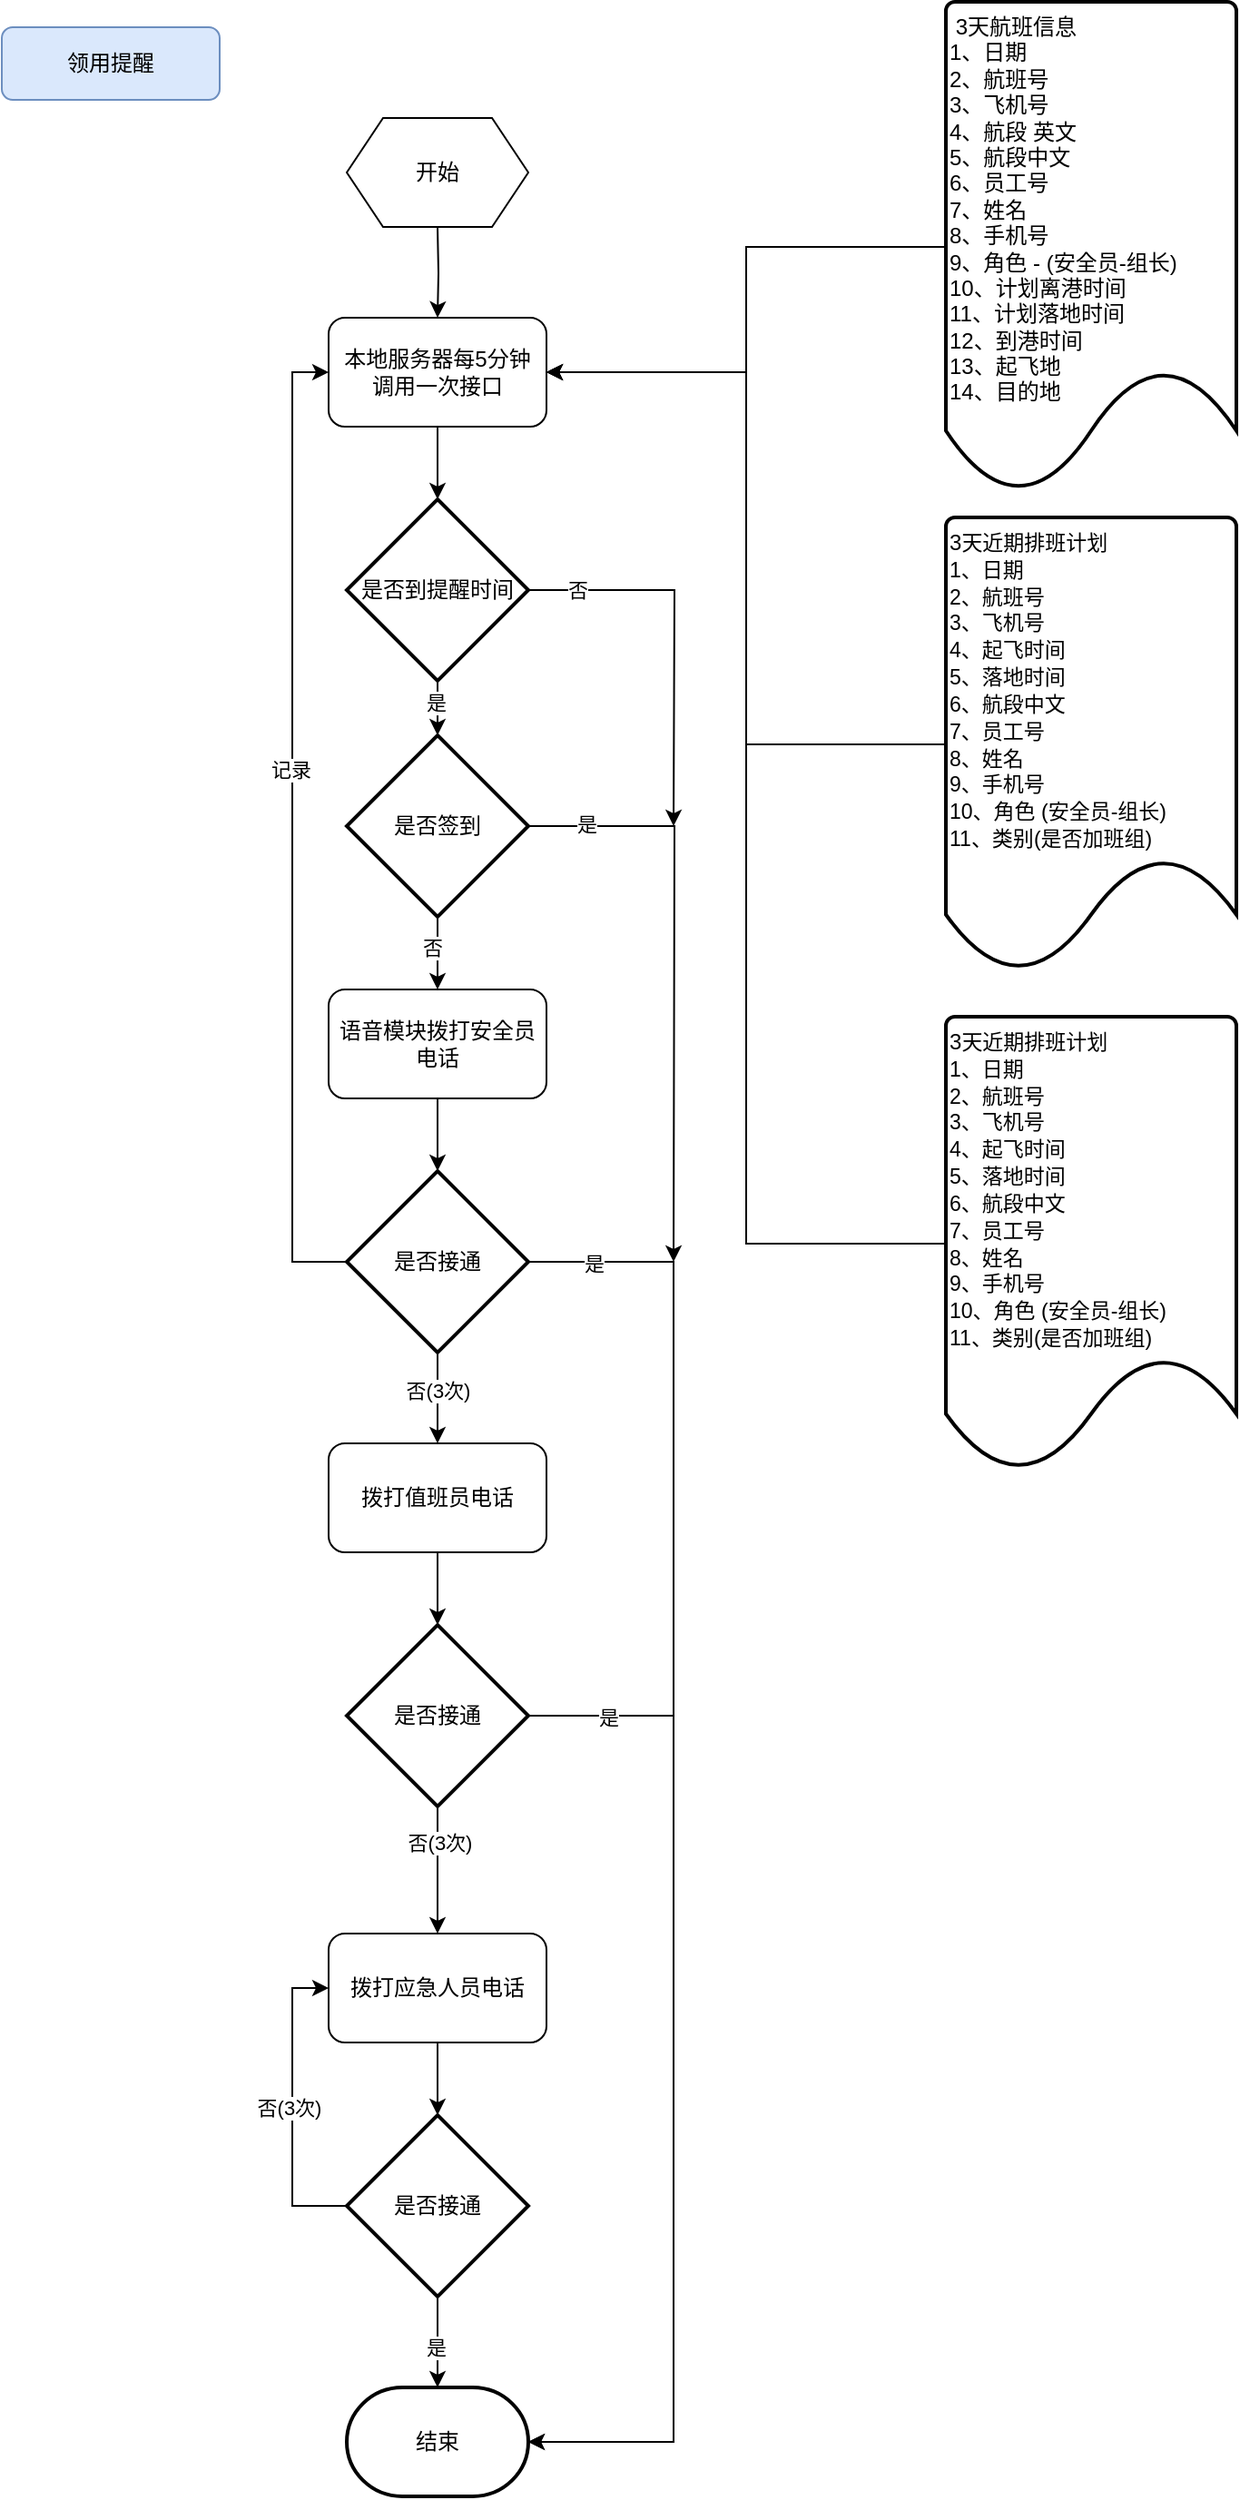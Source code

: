 <mxfile version="22.0.4" type="github">
  <diagram name="第 1 页" id="z93fDyGZTfizKJ3x5TF0">
    <mxGraphModel dx="1349" dy="3245" grid="1" gridSize="10" guides="1" tooltips="1" connect="1" arrows="1" fold="1" page="1" pageScale="1" pageWidth="827" pageHeight="1169" math="0" shadow="0">
      <root>
        <mxCell id="0" />
        <mxCell id="1" parent="0" />
        <mxCell id="jo4N5lZXsadOkr9-SdVL-1" style="edgeStyle=orthogonalEdgeStyle;rounded=0;orthogonalLoop=1;jettySize=auto;html=1;" edge="1" parent="1" target="jo4N5lZXsadOkr9-SdVL-4">
          <mxGeometry relative="1" as="geometry">
            <mxPoint x="240" y="-1050" as="sourcePoint" />
          </mxGeometry>
        </mxCell>
        <mxCell id="jo4N5lZXsadOkr9-SdVL-2" value="领用提醒" style="rounded=1;whiteSpace=wrap;html=1;fontSize=12;glass=0;strokeWidth=1;shadow=0;fillColor=#dae8fc;strokeColor=#6c8ebf;" vertex="1" parent="1">
          <mxGeometry y="-1160" width="120" height="40" as="geometry" />
        </mxCell>
        <mxCell id="jo4N5lZXsadOkr9-SdVL-3" value="" style="edgeStyle=orthogonalEdgeStyle;rounded=0;orthogonalLoop=1;jettySize=auto;html=1;" edge="1" parent="1" source="jo4N5lZXsadOkr9-SdVL-4" target="jo4N5lZXsadOkr9-SdVL-11">
          <mxGeometry relative="1" as="geometry" />
        </mxCell>
        <mxCell id="jo4N5lZXsadOkr9-SdVL-4" value="本地服务器每5分钟&lt;br&gt;调用一次接口" style="rounded=1;whiteSpace=wrap;html=1;" vertex="1" parent="1">
          <mxGeometry x="180" y="-1000" width="120" height="60" as="geometry" />
        </mxCell>
        <mxCell id="jo4N5lZXsadOkr9-SdVL-5" style="edgeStyle=orthogonalEdgeStyle;rounded=0;orthogonalLoop=1;jettySize=auto;html=1;entryX=1;entryY=0.5;entryDx=0;entryDy=0;" edge="1" parent="1" source="jo4N5lZXsadOkr9-SdVL-6" target="jo4N5lZXsadOkr9-SdVL-4">
          <mxGeometry relative="1" as="geometry" />
        </mxCell>
        <mxCell id="jo4N5lZXsadOkr9-SdVL-6" value=" 3天航班信息&#xa;1、日期&#xa;2、航班号&#xa;3、飞机号&#xa;4、航段 英文&#xa;5、航段中文&#xa;6、员工号&#xa;7、姓名&#xa;8、手机号&#xa;9、角色 - (安全员-组长)&#xa;10、计划离港时间&#xa;11、计划落地时间&#xa;12、到港时间&#xa;13、起飞地&#xa;14、目的地" style="strokeWidth=2;shape=mxgraph.flowchart.document2;size=0.25;align=left;whiteSpace=wrap;labelBackgroundColor=none;labelBorderColor=none;verticalAlign=top;" vertex="1" parent="1">
          <mxGeometry x="520" y="-1174" width="160" height="270" as="geometry" />
        </mxCell>
        <mxCell id="jo4N5lZXsadOkr9-SdVL-7" value="" style="edgeStyle=orthogonalEdgeStyle;rounded=0;orthogonalLoop=1;jettySize=auto;html=1;" edge="1" parent="1" source="jo4N5lZXsadOkr9-SdVL-8" target="jo4N5lZXsadOkr9-SdVL-16">
          <mxGeometry relative="1" as="geometry" />
        </mxCell>
        <mxCell id="jo4N5lZXsadOkr9-SdVL-8" value="语音模块拨打安全员电话" style="rounded=1;whiteSpace=wrap;html=1;" vertex="1" parent="1">
          <mxGeometry x="180" y="-630" width="120" height="60" as="geometry" />
        </mxCell>
        <mxCell id="jo4N5lZXsadOkr9-SdVL-9" style="edgeStyle=orthogonalEdgeStyle;rounded=0;orthogonalLoop=1;jettySize=auto;html=1;strokeColor=default;startArrow=none;startFill=0;" edge="1" parent="1" source="jo4N5lZXsadOkr9-SdVL-11">
          <mxGeometry relative="1" as="geometry">
            <mxPoint x="370" y="-720" as="targetPoint" />
          </mxGeometry>
        </mxCell>
        <mxCell id="jo4N5lZXsadOkr9-SdVL-10" value="否" style="edgeLabel;html=1;align=center;verticalAlign=middle;resizable=0;points=[];" vertex="1" connectable="0" parent="jo4N5lZXsadOkr9-SdVL-9">
          <mxGeometry x="-0.746" relative="1" as="geometry">
            <mxPoint as="offset" />
          </mxGeometry>
        </mxCell>
        <mxCell id="jo4N5lZXsadOkr9-SdVL-11" value="是否到提醒时间" style="strokeWidth=2;html=1;shape=mxgraph.flowchart.decision;whiteSpace=wrap;" vertex="1" parent="1">
          <mxGeometry x="190" y="-900" width="100" height="100" as="geometry" />
        </mxCell>
        <mxCell id="jo4N5lZXsadOkr9-SdVL-12" style="edgeStyle=orthogonalEdgeStyle;rounded=0;orthogonalLoop=1;jettySize=auto;html=1;entryX=0;entryY=0.5;entryDx=0;entryDy=0;" edge="1" parent="1" source="jo4N5lZXsadOkr9-SdVL-16" target="jo4N5lZXsadOkr9-SdVL-4">
          <mxGeometry relative="1" as="geometry">
            <Array as="points">
              <mxPoint x="160" y="-480" />
              <mxPoint x="160" y="-970" />
            </Array>
          </mxGeometry>
        </mxCell>
        <mxCell id="jo4N5lZXsadOkr9-SdVL-13" value="记录" style="edgeLabel;html=1;align=center;verticalAlign=middle;resizable=0;points=[];" vertex="1" connectable="0" parent="jo4N5lZXsadOkr9-SdVL-12">
          <mxGeometry x="0.114" y="1" relative="1" as="geometry">
            <mxPoint as="offset" />
          </mxGeometry>
        </mxCell>
        <mxCell id="jo4N5lZXsadOkr9-SdVL-14" value="" style="edgeStyle=orthogonalEdgeStyle;rounded=0;orthogonalLoop=1;jettySize=auto;html=1;" edge="1" parent="1" source="jo4N5lZXsadOkr9-SdVL-16" target="jo4N5lZXsadOkr9-SdVL-18">
          <mxGeometry relative="1" as="geometry" />
        </mxCell>
        <mxCell id="jo4N5lZXsadOkr9-SdVL-15" value="否(3次)" style="edgeLabel;html=1;align=center;verticalAlign=middle;resizable=0;points=[];" vertex="1" connectable="0" parent="jo4N5lZXsadOkr9-SdVL-14">
          <mxGeometry x="-0.16" relative="1" as="geometry">
            <mxPoint as="offset" />
          </mxGeometry>
        </mxCell>
        <mxCell id="jo4N5lZXsadOkr9-SdVL-16" value="是否接通" style="strokeWidth=2;html=1;shape=mxgraph.flowchart.decision;whiteSpace=wrap;" vertex="1" parent="1">
          <mxGeometry x="190" y="-530" width="100" height="100" as="geometry" />
        </mxCell>
        <mxCell id="jo4N5lZXsadOkr9-SdVL-17" value="" style="edgeStyle=orthogonalEdgeStyle;rounded=0;orthogonalLoop=1;jettySize=auto;html=1;" edge="1" parent="1" source="jo4N5lZXsadOkr9-SdVL-18" target="jo4N5lZXsadOkr9-SdVL-23">
          <mxGeometry relative="1" as="geometry" />
        </mxCell>
        <mxCell id="jo4N5lZXsadOkr9-SdVL-18" value="拨打值班员电话" style="rounded=1;whiteSpace=wrap;html=1;" vertex="1" parent="1">
          <mxGeometry x="180" y="-380" width="120" height="60" as="geometry" />
        </mxCell>
        <mxCell id="jo4N5lZXsadOkr9-SdVL-19" value="" style="edgeStyle=orthogonalEdgeStyle;rounded=0;orthogonalLoop=1;jettySize=auto;html=1;" edge="1" parent="1" source="jo4N5lZXsadOkr9-SdVL-23" target="jo4N5lZXsadOkr9-SdVL-25">
          <mxGeometry relative="1" as="geometry" />
        </mxCell>
        <mxCell id="jo4N5lZXsadOkr9-SdVL-20" value="否(3次)" style="edgeLabel;html=1;align=center;verticalAlign=middle;resizable=0;points=[];" vertex="1" connectable="0" parent="jo4N5lZXsadOkr9-SdVL-19">
          <mxGeometry x="-0.45" y="1" relative="1" as="geometry">
            <mxPoint as="offset" />
          </mxGeometry>
        </mxCell>
        <mxCell id="jo4N5lZXsadOkr9-SdVL-21" style="edgeStyle=orthogonalEdgeStyle;rounded=0;orthogonalLoop=1;jettySize=auto;html=1;entryX=1;entryY=0.5;entryDx=0;entryDy=0;entryPerimeter=0;" edge="1" parent="1" source="jo4N5lZXsadOkr9-SdVL-23" target="jo4N5lZXsadOkr9-SdVL-31">
          <mxGeometry relative="1" as="geometry">
            <mxPoint x="370" y="50" as="targetPoint" />
            <Array as="points">
              <mxPoint x="370" y="-230" />
              <mxPoint x="370" y="170" />
            </Array>
          </mxGeometry>
        </mxCell>
        <mxCell id="jo4N5lZXsadOkr9-SdVL-22" value="是" style="edgeLabel;html=1;align=center;verticalAlign=middle;resizable=0;points=[];" vertex="1" connectable="0" parent="jo4N5lZXsadOkr9-SdVL-21">
          <mxGeometry x="-0.844" y="-1" relative="1" as="geometry">
            <mxPoint as="offset" />
          </mxGeometry>
        </mxCell>
        <mxCell id="jo4N5lZXsadOkr9-SdVL-23" value="是否接通" style="strokeWidth=2;html=1;shape=mxgraph.flowchart.decision;whiteSpace=wrap;" vertex="1" parent="1">
          <mxGeometry x="190" y="-280" width="100" height="100" as="geometry" />
        </mxCell>
        <mxCell id="jo4N5lZXsadOkr9-SdVL-24" value="" style="edgeStyle=orthogonalEdgeStyle;rounded=0;orthogonalLoop=1;jettySize=auto;html=1;" edge="1" parent="1" source="jo4N5lZXsadOkr9-SdVL-25" target="jo4N5lZXsadOkr9-SdVL-30">
          <mxGeometry relative="1" as="geometry" />
        </mxCell>
        <mxCell id="jo4N5lZXsadOkr9-SdVL-25" value="拨打应急人员电话" style="rounded=1;whiteSpace=wrap;html=1;" vertex="1" parent="1">
          <mxGeometry x="180" y="-110" width="120" height="60" as="geometry" />
        </mxCell>
        <mxCell id="jo4N5lZXsadOkr9-SdVL-26" style="edgeStyle=orthogonalEdgeStyle;rounded=0;orthogonalLoop=1;jettySize=auto;html=1;entryX=0;entryY=0.5;entryDx=0;entryDy=0;exitX=0;exitY=0.5;exitDx=0;exitDy=0;exitPerimeter=0;" edge="1" parent="1" source="jo4N5lZXsadOkr9-SdVL-30" target="jo4N5lZXsadOkr9-SdVL-25">
          <mxGeometry relative="1" as="geometry">
            <mxPoint x="180" y="40" as="sourcePoint" />
          </mxGeometry>
        </mxCell>
        <mxCell id="jo4N5lZXsadOkr9-SdVL-27" value="否(3次)" style="edgeLabel;html=1;align=center;verticalAlign=middle;resizable=0;points=[];" vertex="1" connectable="0" parent="jo4N5lZXsadOkr9-SdVL-26">
          <mxGeometry x="-0.012" y="2" relative="1" as="geometry">
            <mxPoint as="offset" />
          </mxGeometry>
        </mxCell>
        <mxCell id="jo4N5lZXsadOkr9-SdVL-28" value="" style="edgeStyle=orthogonalEdgeStyle;rounded=0;orthogonalLoop=1;jettySize=auto;html=1;" edge="1" parent="1" source="jo4N5lZXsadOkr9-SdVL-30" target="jo4N5lZXsadOkr9-SdVL-31">
          <mxGeometry relative="1" as="geometry" />
        </mxCell>
        <mxCell id="jo4N5lZXsadOkr9-SdVL-29" value="是" style="edgeLabel;html=1;align=center;verticalAlign=middle;resizable=0;points=[];" vertex="1" connectable="0" parent="jo4N5lZXsadOkr9-SdVL-28">
          <mxGeometry x="0.12" y="-1" relative="1" as="geometry">
            <mxPoint as="offset" />
          </mxGeometry>
        </mxCell>
        <mxCell id="jo4N5lZXsadOkr9-SdVL-30" value="是否接通" style="strokeWidth=2;html=1;shape=mxgraph.flowchart.decision;whiteSpace=wrap;" vertex="1" parent="1">
          <mxGeometry x="190" y="-10" width="100" height="100" as="geometry" />
        </mxCell>
        <mxCell id="jo4N5lZXsadOkr9-SdVL-31" value="结束" style="strokeWidth=2;html=1;shape=mxgraph.flowchart.terminator;whiteSpace=wrap;" vertex="1" parent="1">
          <mxGeometry x="190" y="140" width="100" height="60" as="geometry" />
        </mxCell>
        <mxCell id="jo4N5lZXsadOkr9-SdVL-32" style="edgeStyle=orthogonalEdgeStyle;rounded=0;orthogonalLoop=1;jettySize=auto;html=1;entryX=1;entryY=0.5;entryDx=0;entryDy=0;entryPerimeter=0;" edge="1" parent="1" source="jo4N5lZXsadOkr9-SdVL-16" target="jo4N5lZXsadOkr9-SdVL-31">
          <mxGeometry relative="1" as="geometry">
            <Array as="points">
              <mxPoint x="370" y="-480" />
              <mxPoint x="370" y="170" />
            </Array>
          </mxGeometry>
        </mxCell>
        <mxCell id="jo4N5lZXsadOkr9-SdVL-33" value="是" style="edgeLabel;html=1;align=center;verticalAlign=middle;resizable=0;points=[];" vertex="1" connectable="0" parent="jo4N5lZXsadOkr9-SdVL-32">
          <mxGeometry x="-0.912" y="-1" relative="1" as="geometry">
            <mxPoint as="offset" />
          </mxGeometry>
        </mxCell>
        <mxCell id="jo4N5lZXsadOkr9-SdVL-34" style="edgeStyle=orthogonalEdgeStyle;rounded=0;orthogonalLoop=1;jettySize=auto;html=1;entryX=1;entryY=0.5;entryDx=0;entryDy=0;" edge="1" parent="1" source="jo4N5lZXsadOkr9-SdVL-35" target="jo4N5lZXsadOkr9-SdVL-4">
          <mxGeometry relative="1" as="geometry" />
        </mxCell>
        <mxCell id="jo4N5lZXsadOkr9-SdVL-35" value="&lt;div&gt;3&lt;span style=&quot;font-size: 8.638pt; font-family: 微软雅黑;&quot;&gt;天近期排班计划&lt;br/&gt;&lt;/span&gt;&lt;/div&gt;&lt;div&gt;&lt;span style=&quot;font-size: 8.638pt; font-family: Arial;&quot;&gt;1&lt;/span&gt;&lt;span style=&quot;font-size: 8.638pt; font-family: 微软雅黑;&quot;&gt;、日期&lt;br/&gt;&lt;/span&gt;&lt;/div&gt;&lt;div&gt;&lt;span style=&quot;font-size: 8.638pt; font-family: Arial;&quot;&gt;2&lt;/span&gt;&lt;span style=&quot;font-size: 8.638pt; font-family: 微软雅黑;&quot;&gt;、航班号&lt;br/&gt;&lt;/span&gt;&lt;/div&gt;&lt;div&gt;&lt;span style=&quot;font-size: 8.638pt; font-family: Arial;&quot;&gt;3&lt;/span&gt;&lt;span style=&quot;font-size: 8.638pt; font-family: 微软雅黑;&quot;&gt;、飞机号&lt;br/&gt;&lt;/span&gt;&lt;/div&gt;&lt;div&gt;&lt;span style=&quot;font-size: 8.638pt; font-family: Arial;&quot;&gt;4&lt;/span&gt;&lt;span style=&quot;font-size: 8.638pt; font-family: 微软雅黑;&quot;&gt;、起飞时间&lt;br/&gt;&lt;/span&gt;&lt;/div&gt;&lt;div&gt;&lt;span style=&quot;font-size: 8.638pt; font-family: Arial;&quot;&gt;5&lt;/span&gt;&lt;span style=&quot;font-size: 8.638pt; font-family: 微软雅黑;&quot;&gt;、落地时间&lt;br/&gt;&lt;/span&gt;&lt;/div&gt;&lt;div&gt;&lt;span style=&quot;font-size: 8.638pt; font-family: Arial;&quot;&gt;6&lt;/span&gt;&lt;span style=&quot;font-size: 8.638pt; font-family: 微软雅黑;&quot;&gt;、航段中文&lt;br/&gt;&lt;/span&gt;&lt;/div&gt;&lt;div&gt;&lt;span style=&quot;font-size: 8.638pt; font-family: Arial;&quot;&gt;7&lt;/span&gt;&lt;span style=&quot;font-size: 8.638pt; font-family: 微软雅黑;&quot;&gt;、员工号&lt;br/&gt;&lt;/span&gt;&lt;/div&gt;&lt;div&gt;&lt;span style=&quot;font-size: 8.638pt; font-family: Arial;&quot;&gt;8&lt;/span&gt;&lt;span style=&quot;font-size: 8.638pt; font-family: 微软雅黑;&quot;&gt;、姓名&lt;br/&gt;&lt;/span&gt;&lt;/div&gt;&lt;div&gt;&lt;span style=&quot;font-size: 8.638pt; font-family: Arial;&quot;&gt;9&lt;/span&gt;&lt;span style=&quot;font-size: 8.638pt; font-family: 微软雅黑;&quot;&gt;、手机号&lt;br/&gt;&lt;/span&gt;&lt;/div&gt;&lt;div&gt;&lt;span style=&quot;font-size: 8.638pt; font-family: Arial;&quot;&gt;10&lt;/span&gt;&lt;span style=&quot;font-size: 8.638pt; font-family: 微软雅黑;&quot;&gt;、角色&lt;/span&gt;&lt;span style=&quot;font-size: 8.638pt; font-family: Arial;&quot;&gt; (&lt;/span&gt;&lt;span style=&quot;font-size: 8.638pt; font-family: 微软雅黑;&quot;&gt;安全员&lt;/span&gt;&lt;span style=&quot;font-size: 8.638pt; font-family: Arial;&quot;&gt;-&lt;/span&gt;&lt;span style=&quot;font-size: 8.638pt; font-family: 微软雅黑;&quot;&gt;组长&lt;/span&gt;&lt;span style=&quot;font-size: 8.638pt; font-family: Arial;&quot;&gt;)&lt;br/&gt;&lt;/span&gt;&lt;/div&gt;&lt;div&gt;&lt;span style=&quot;font-size: 8.638pt; font-family: Arial;&quot;&gt;11&lt;/span&gt;&lt;span style=&quot;font-size: 8.638pt; font-family: 微软雅黑;&quot;&gt;、类别&lt;/span&gt;&lt;span style=&quot;font-size: 8.638pt; font-family: Arial;&quot;&gt;(&lt;/span&gt;&lt;span style=&quot;font-size: 8.638pt; font-family: 微软雅黑;&quot;&gt;是否加班组&lt;/span&gt;&lt;span style=&quot;font-size: 8.638pt; font-family: Arial;&quot;&gt;)&lt;/span&gt;&lt;/div&gt;" style="strokeWidth=2;html=1;shape=mxgraph.flowchart.document2;whiteSpace=wrap;size=0.25;verticalAlign=top;align=left;" vertex="1" parent="1">
          <mxGeometry x="520" y="-890" width="160" height="250" as="geometry" />
        </mxCell>
        <mxCell id="jo4N5lZXsadOkr9-SdVL-36" value="" style="edgeStyle=orthogonalEdgeStyle;rounded=0;orthogonalLoop=1;jettySize=auto;html=1;" edge="1" parent="1" source="jo4N5lZXsadOkr9-SdVL-40" target="jo4N5lZXsadOkr9-SdVL-8">
          <mxGeometry relative="1" as="geometry" />
        </mxCell>
        <mxCell id="jo4N5lZXsadOkr9-SdVL-37" value="否" style="edgeLabel;html=1;align=center;verticalAlign=middle;resizable=0;points=[];" vertex="1" connectable="0" parent="jo4N5lZXsadOkr9-SdVL-36">
          <mxGeometry x="-0.15" y="-3" relative="1" as="geometry">
            <mxPoint as="offset" />
          </mxGeometry>
        </mxCell>
        <mxCell id="jo4N5lZXsadOkr9-SdVL-38" style="rounded=0;orthogonalLoop=1;jettySize=auto;html=1;edgeStyle=orthogonalEdgeStyle;" edge="1" parent="1" source="jo4N5lZXsadOkr9-SdVL-40">
          <mxGeometry relative="1" as="geometry">
            <mxPoint x="370" y="-480" as="targetPoint" />
          </mxGeometry>
        </mxCell>
        <mxCell id="jo4N5lZXsadOkr9-SdVL-39" value="是" style="edgeLabel;html=1;align=center;verticalAlign=middle;resizable=0;points=[];" vertex="1" connectable="0" parent="jo4N5lZXsadOkr9-SdVL-38">
          <mxGeometry x="-0.8" y="1" relative="1" as="geometry">
            <mxPoint as="offset" />
          </mxGeometry>
        </mxCell>
        <mxCell id="jo4N5lZXsadOkr9-SdVL-40" value="是否签到" style="strokeWidth=2;html=1;shape=mxgraph.flowchart.decision;whiteSpace=wrap;" vertex="1" parent="1">
          <mxGeometry x="190" y="-770" width="100" height="100" as="geometry" />
        </mxCell>
        <mxCell id="jo4N5lZXsadOkr9-SdVL-41" style="edgeStyle=orthogonalEdgeStyle;rounded=0;orthogonalLoop=1;jettySize=auto;html=1;exitX=0.5;exitY=1;exitDx=0;exitDy=0;exitPerimeter=0;entryX=0.5;entryY=0;entryDx=0;entryDy=0;entryPerimeter=0;" edge="1" parent="1" source="jo4N5lZXsadOkr9-SdVL-11" target="jo4N5lZXsadOkr9-SdVL-40">
          <mxGeometry relative="1" as="geometry" />
        </mxCell>
        <mxCell id="jo4N5lZXsadOkr9-SdVL-42" value="是" style="edgeLabel;html=1;align=center;verticalAlign=middle;resizable=0;points=[];" vertex="1" connectable="0" parent="jo4N5lZXsadOkr9-SdVL-41">
          <mxGeometry x="-0.25" y="-1" relative="1" as="geometry">
            <mxPoint as="offset" />
          </mxGeometry>
        </mxCell>
        <mxCell id="jo4N5lZXsadOkr9-SdVL-43" value="开始" style="shape=hexagon;perimeter=hexagonPerimeter2;whiteSpace=wrap;html=1;fixedSize=1;" vertex="1" parent="1">
          <mxGeometry x="190" y="-1110" width="100" height="60" as="geometry" />
        </mxCell>
        <mxCell id="jo4N5lZXsadOkr9-SdVL-47" style="edgeStyle=orthogonalEdgeStyle;rounded=0;orthogonalLoop=1;jettySize=auto;html=1;entryX=1;entryY=0.5;entryDx=0;entryDy=0;" edge="1" parent="1" source="jo4N5lZXsadOkr9-SdVL-46" target="jo4N5lZXsadOkr9-SdVL-4">
          <mxGeometry relative="1" as="geometry" />
        </mxCell>
        <mxCell id="jo4N5lZXsadOkr9-SdVL-46" value="&lt;div&gt;3&lt;span style=&quot;font-size: 8.638pt; font-family: 微软雅黑;&quot;&gt;天近期排班计划&lt;br/&gt;&lt;/span&gt;&lt;/div&gt;&lt;div&gt;&lt;span style=&quot;font-size: 8.638pt; font-family: Arial;&quot;&gt;1&lt;/span&gt;&lt;span style=&quot;font-size: 8.638pt; font-family: 微软雅黑;&quot;&gt;、日期&lt;br/&gt;&lt;/span&gt;&lt;/div&gt;&lt;div&gt;&lt;span style=&quot;font-size: 8.638pt; font-family: Arial;&quot;&gt;2&lt;/span&gt;&lt;span style=&quot;font-size: 8.638pt; font-family: 微软雅黑;&quot;&gt;、航班号&lt;br/&gt;&lt;/span&gt;&lt;/div&gt;&lt;div&gt;&lt;span style=&quot;font-size: 8.638pt; font-family: Arial;&quot;&gt;3&lt;/span&gt;&lt;span style=&quot;font-size: 8.638pt; font-family: 微软雅黑;&quot;&gt;、飞机号&lt;br/&gt;&lt;/span&gt;&lt;/div&gt;&lt;div&gt;&lt;span style=&quot;font-size: 8.638pt; font-family: Arial;&quot;&gt;4&lt;/span&gt;&lt;span style=&quot;font-size: 8.638pt; font-family: 微软雅黑;&quot;&gt;、起飞时间&lt;br/&gt;&lt;/span&gt;&lt;/div&gt;&lt;div&gt;&lt;span style=&quot;font-size: 8.638pt; font-family: Arial;&quot;&gt;5&lt;/span&gt;&lt;span style=&quot;font-size: 8.638pt; font-family: 微软雅黑;&quot;&gt;、落地时间&lt;br/&gt;&lt;/span&gt;&lt;/div&gt;&lt;div&gt;&lt;span style=&quot;font-size: 8.638pt; font-family: Arial;&quot;&gt;6&lt;/span&gt;&lt;span style=&quot;font-size: 8.638pt; font-family: 微软雅黑;&quot;&gt;、航段中文&lt;br/&gt;&lt;/span&gt;&lt;/div&gt;&lt;div&gt;&lt;span style=&quot;font-size: 8.638pt; font-family: Arial;&quot;&gt;7&lt;/span&gt;&lt;span style=&quot;font-size: 8.638pt; font-family: 微软雅黑;&quot;&gt;、员工号&lt;br/&gt;&lt;/span&gt;&lt;/div&gt;&lt;div&gt;&lt;span style=&quot;font-size: 8.638pt; font-family: Arial;&quot;&gt;8&lt;/span&gt;&lt;span style=&quot;font-size: 8.638pt; font-family: 微软雅黑;&quot;&gt;、姓名&lt;br/&gt;&lt;/span&gt;&lt;/div&gt;&lt;div&gt;&lt;span style=&quot;font-size: 8.638pt; font-family: Arial;&quot;&gt;9&lt;/span&gt;&lt;span style=&quot;font-size: 8.638pt; font-family: 微软雅黑;&quot;&gt;、手机号&lt;br/&gt;&lt;/span&gt;&lt;/div&gt;&lt;div&gt;&lt;span style=&quot;font-size: 8.638pt; font-family: Arial;&quot;&gt;10&lt;/span&gt;&lt;span style=&quot;font-size: 8.638pt; font-family: 微软雅黑;&quot;&gt;、角色&lt;/span&gt;&lt;span style=&quot;font-size: 8.638pt; font-family: Arial;&quot;&gt; (&lt;/span&gt;&lt;span style=&quot;font-size: 8.638pt; font-family: 微软雅黑;&quot;&gt;安全员&lt;/span&gt;&lt;span style=&quot;font-size: 8.638pt; font-family: Arial;&quot;&gt;-&lt;/span&gt;&lt;span style=&quot;font-size: 8.638pt; font-family: 微软雅黑;&quot;&gt;组长&lt;/span&gt;&lt;span style=&quot;font-size: 8.638pt; font-family: Arial;&quot;&gt;)&lt;br/&gt;&lt;/span&gt;&lt;/div&gt;&lt;div&gt;&lt;span style=&quot;font-size: 8.638pt; font-family: Arial;&quot;&gt;11&lt;/span&gt;&lt;span style=&quot;font-size: 8.638pt; font-family: 微软雅黑;&quot;&gt;、类别&lt;/span&gt;&lt;span style=&quot;font-size: 8.638pt; font-family: Arial;&quot;&gt;(&lt;/span&gt;&lt;span style=&quot;font-size: 8.638pt; font-family: 微软雅黑;&quot;&gt;是否加班组&lt;/span&gt;&lt;span style=&quot;font-size: 8.638pt; font-family: Arial;&quot;&gt;)&lt;/span&gt;&lt;/div&gt;" style="strokeWidth=2;html=1;shape=mxgraph.flowchart.document2;whiteSpace=wrap;size=0.25;verticalAlign=top;align=left;" vertex="1" parent="1">
          <mxGeometry x="520" y="-615" width="160" height="250" as="geometry" />
        </mxCell>
      </root>
    </mxGraphModel>
  </diagram>
</mxfile>
